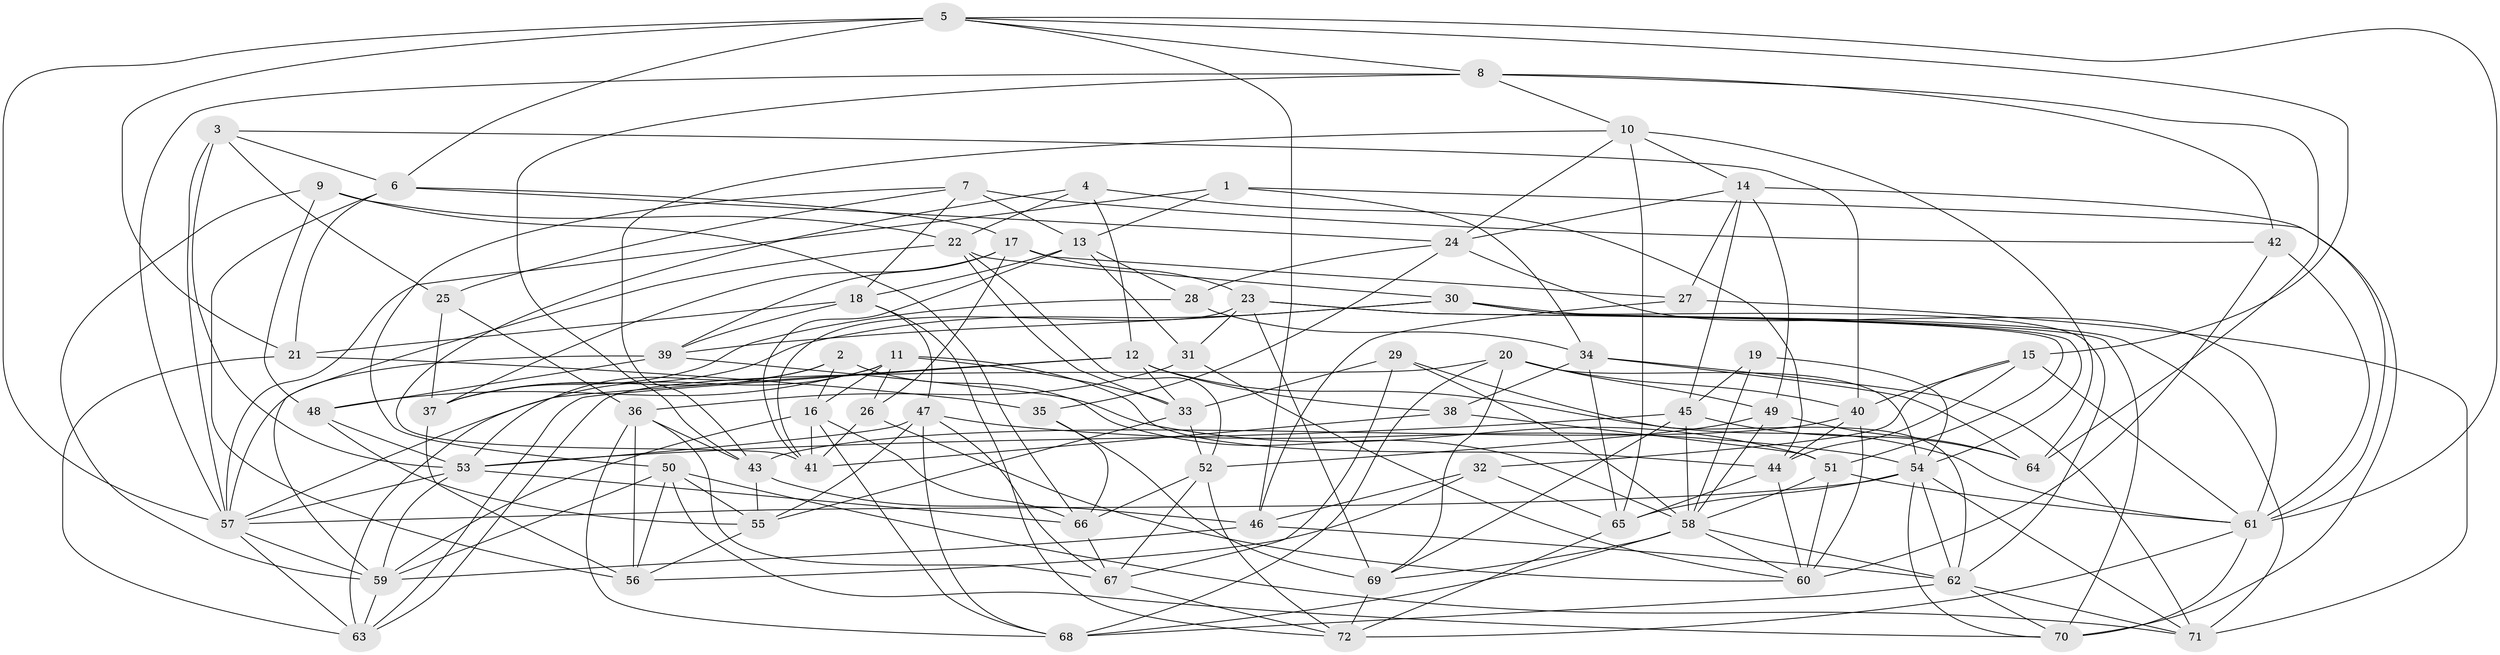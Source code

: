 // original degree distribution, {4: 1.0}
// Generated by graph-tools (version 1.1) at 2025/26/03/09/25 03:26:58]
// undirected, 72 vertices, 208 edges
graph export_dot {
graph [start="1"]
  node [color=gray90,style=filled];
  1;
  2;
  3;
  4;
  5;
  6;
  7;
  8;
  9;
  10;
  11;
  12;
  13;
  14;
  15;
  16;
  17;
  18;
  19;
  20;
  21;
  22;
  23;
  24;
  25;
  26;
  27;
  28;
  29;
  30;
  31;
  32;
  33;
  34;
  35;
  36;
  37;
  38;
  39;
  40;
  41;
  42;
  43;
  44;
  45;
  46;
  47;
  48;
  49;
  50;
  51;
  52;
  53;
  54;
  55;
  56;
  57;
  58;
  59;
  60;
  61;
  62;
  63;
  64;
  65;
  66;
  67;
  68;
  69;
  70;
  71;
  72;
  1 -- 13 [weight=1.0];
  1 -- 34 [weight=1.0];
  1 -- 57 [weight=1.0];
  1 -- 70 [weight=1.0];
  2 -- 16 [weight=1.0];
  2 -- 37 [weight=1.0];
  2 -- 53 [weight=1.0];
  2 -- 58 [weight=1.0];
  3 -- 6 [weight=1.0];
  3 -- 25 [weight=1.0];
  3 -- 40 [weight=1.0];
  3 -- 53 [weight=2.0];
  3 -- 57 [weight=1.0];
  4 -- 12 [weight=1.0];
  4 -- 22 [weight=1.0];
  4 -- 41 [weight=1.0];
  4 -- 44 [weight=1.0];
  5 -- 6 [weight=1.0];
  5 -- 8 [weight=1.0];
  5 -- 15 [weight=1.0];
  5 -- 21 [weight=2.0];
  5 -- 46 [weight=1.0];
  5 -- 57 [weight=1.0];
  5 -- 61 [weight=1.0];
  6 -- 17 [weight=1.0];
  6 -- 21 [weight=1.0];
  6 -- 24 [weight=1.0];
  6 -- 56 [weight=1.0];
  7 -- 13 [weight=1.0];
  7 -- 18 [weight=1.0];
  7 -- 25 [weight=1.0];
  7 -- 42 [weight=2.0];
  7 -- 50 [weight=1.0];
  8 -- 10 [weight=1.0];
  8 -- 42 [weight=1.0];
  8 -- 43 [weight=1.0];
  8 -- 57 [weight=1.0];
  8 -- 64 [weight=1.0];
  9 -- 22 [weight=1.0];
  9 -- 48 [weight=1.0];
  9 -- 59 [weight=1.0];
  9 -- 66 [weight=1.0];
  10 -- 14 [weight=1.0];
  10 -- 24 [weight=1.0];
  10 -- 43 [weight=1.0];
  10 -- 64 [weight=1.0];
  10 -- 65 [weight=1.0];
  11 -- 16 [weight=1.0];
  11 -- 26 [weight=1.0];
  11 -- 33 [weight=1.0];
  11 -- 44 [weight=1.0];
  11 -- 48 [weight=1.0];
  11 -- 63 [weight=1.0];
  12 -- 33 [weight=1.0];
  12 -- 38 [weight=1.0];
  12 -- 57 [weight=1.0];
  12 -- 61 [weight=1.0];
  12 -- 63 [weight=1.0];
  13 -- 18 [weight=1.0];
  13 -- 28 [weight=1.0];
  13 -- 31 [weight=1.0];
  13 -- 41 [weight=1.0];
  14 -- 24 [weight=1.0];
  14 -- 27 [weight=1.0];
  14 -- 45 [weight=1.0];
  14 -- 49 [weight=1.0];
  14 -- 61 [weight=1.0];
  15 -- 32 [weight=1.0];
  15 -- 40 [weight=1.0];
  15 -- 44 [weight=1.0];
  15 -- 61 [weight=2.0];
  16 -- 41 [weight=1.0];
  16 -- 59 [weight=1.0];
  16 -- 66 [weight=1.0];
  16 -- 68 [weight=1.0];
  17 -- 23 [weight=1.0];
  17 -- 26 [weight=1.0];
  17 -- 27 [weight=1.0];
  17 -- 37 [weight=1.0];
  17 -- 39 [weight=1.0];
  18 -- 21 [weight=1.0];
  18 -- 39 [weight=1.0];
  18 -- 47 [weight=1.0];
  18 -- 72 [weight=1.0];
  19 -- 45 [weight=1.0];
  19 -- 54 [weight=2.0];
  19 -- 58 [weight=1.0];
  20 -- 40 [weight=1.0];
  20 -- 49 [weight=1.0];
  20 -- 54 [weight=1.0];
  20 -- 63 [weight=1.0];
  20 -- 68 [weight=1.0];
  20 -- 69 [weight=1.0];
  21 -- 35 [weight=1.0];
  21 -- 63 [weight=1.0];
  22 -- 30 [weight=1.0];
  22 -- 33 [weight=1.0];
  22 -- 52 [weight=1.0];
  22 -- 59 [weight=1.0];
  23 -- 31 [weight=1.0];
  23 -- 41 [weight=1.0];
  23 -- 51 [weight=1.0];
  23 -- 54 [weight=1.0];
  23 -- 69 [weight=1.0];
  24 -- 28 [weight=1.0];
  24 -- 35 [weight=1.0];
  24 -- 61 [weight=1.0];
  25 -- 36 [weight=1.0];
  25 -- 37 [weight=1.0];
  26 -- 41 [weight=1.0];
  26 -- 60 [weight=1.0];
  27 -- 46 [weight=1.0];
  27 -- 71 [weight=1.0];
  28 -- 34 [weight=1.0];
  28 -- 37 [weight=1.0];
  29 -- 33 [weight=1.0];
  29 -- 58 [weight=1.0];
  29 -- 62 [weight=1.0];
  29 -- 67 [weight=1.0];
  30 -- 37 [weight=1.0];
  30 -- 39 [weight=1.0];
  30 -- 62 [weight=1.0];
  30 -- 70 [weight=1.0];
  30 -- 71 [weight=1.0];
  31 -- 36 [weight=1.0];
  31 -- 60 [weight=1.0];
  32 -- 46 [weight=1.0];
  32 -- 56 [weight=1.0];
  32 -- 65 [weight=1.0];
  33 -- 52 [weight=1.0];
  33 -- 55 [weight=1.0];
  34 -- 38 [weight=1.0];
  34 -- 64 [weight=1.0];
  34 -- 65 [weight=1.0];
  34 -- 71 [weight=1.0];
  35 -- 66 [weight=1.0];
  35 -- 69 [weight=1.0];
  36 -- 43 [weight=1.0];
  36 -- 56 [weight=1.0];
  36 -- 67 [weight=1.0];
  36 -- 68 [weight=1.0];
  37 -- 56 [weight=1.0];
  38 -- 41 [weight=1.0];
  38 -- 51 [weight=1.0];
  39 -- 48 [weight=1.0];
  39 -- 51 [weight=1.0];
  39 -- 57 [weight=1.0];
  40 -- 43 [weight=1.0];
  40 -- 44 [weight=1.0];
  40 -- 60 [weight=1.0];
  42 -- 60 [weight=2.0];
  42 -- 61 [weight=1.0];
  43 -- 46 [weight=1.0];
  43 -- 55 [weight=1.0];
  44 -- 60 [weight=1.0];
  44 -- 65 [weight=1.0];
  45 -- 53 [weight=1.0];
  45 -- 58 [weight=1.0];
  45 -- 64 [weight=1.0];
  45 -- 69 [weight=1.0];
  46 -- 59 [weight=1.0];
  46 -- 62 [weight=1.0];
  47 -- 53 [weight=1.0];
  47 -- 54 [weight=1.0];
  47 -- 55 [weight=1.0];
  47 -- 67 [weight=1.0];
  47 -- 68 [weight=1.0];
  48 -- 53 [weight=2.0];
  48 -- 55 [weight=1.0];
  49 -- 52 [weight=1.0];
  49 -- 58 [weight=1.0];
  49 -- 64 [weight=2.0];
  50 -- 55 [weight=1.0];
  50 -- 56 [weight=1.0];
  50 -- 59 [weight=1.0];
  50 -- 70 [weight=1.0];
  50 -- 71 [weight=1.0];
  51 -- 58 [weight=1.0];
  51 -- 60 [weight=1.0];
  51 -- 61 [weight=1.0];
  52 -- 66 [weight=1.0];
  52 -- 67 [weight=1.0];
  52 -- 72 [weight=1.0];
  53 -- 57 [weight=1.0];
  53 -- 59 [weight=1.0];
  53 -- 66 [weight=1.0];
  54 -- 57 [weight=1.0];
  54 -- 62 [weight=1.0];
  54 -- 65 [weight=1.0];
  54 -- 70 [weight=1.0];
  54 -- 71 [weight=1.0];
  55 -- 56 [weight=1.0];
  57 -- 59 [weight=1.0];
  57 -- 63 [weight=1.0];
  58 -- 60 [weight=1.0];
  58 -- 62 [weight=1.0];
  58 -- 68 [weight=1.0];
  58 -- 69 [weight=1.0];
  59 -- 63 [weight=1.0];
  61 -- 70 [weight=1.0];
  61 -- 72 [weight=1.0];
  62 -- 68 [weight=1.0];
  62 -- 70 [weight=1.0];
  62 -- 71 [weight=1.0];
  65 -- 72 [weight=1.0];
  66 -- 67 [weight=1.0];
  67 -- 72 [weight=1.0];
  69 -- 72 [weight=1.0];
}
